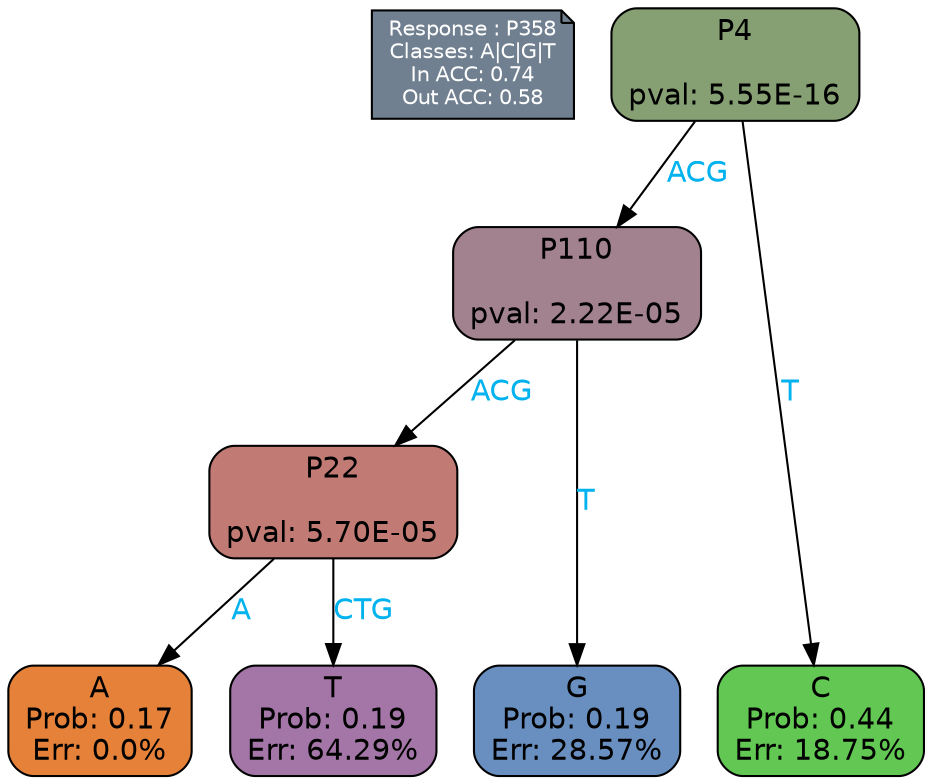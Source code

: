 digraph Tree {
node [shape=box, style="filled, rounded", color="black", fontname=helvetica] ;
graph [ranksep=equally, splines=polylines, bgcolor=transparent, dpi=600] ;
edge [fontname=helvetica] ;
LEGEND [label="Response : P358
Classes: A|C|G|T
In ACC: 0.74
Out ACC: 0.58
",shape=note,align=left,style=filled,fillcolor="slategray",fontcolor="white",fontsize=10];1 [label="P4

pval: 5.55E-16", fillcolor="#86a074"] ;
2 [label="P110

pval: 2.22E-05", fillcolor="#a2828f"] ;
3 [label="P22

pval: 5.70E-05", fillcolor="#c17b74"] ;
4 [label="A
Prob: 0.17
Err: 0.0%", fillcolor="#e58139"] ;
5 [label="T
Prob: 0.19
Err: 64.29%", fillcolor="#a376a7"] ;
6 [label="G
Prob: 0.19
Err: 28.57%", fillcolor="#698fc0"] ;
7 [label="C
Prob: 0.44
Err: 18.75%", fillcolor="#62c753"] ;
1 -> 2 [label="ACG",fontcolor=deepskyblue2] ;
1 -> 7 [label="T",fontcolor=deepskyblue2] ;
2 -> 3 [label="ACG",fontcolor=deepskyblue2] ;
2 -> 6 [label="T",fontcolor=deepskyblue2] ;
3 -> 4 [label="A",fontcolor=deepskyblue2] ;
3 -> 5 [label="CTG",fontcolor=deepskyblue2] ;
{rank = same; 4;5;6;7;}{rank = same; LEGEND;1;}}
